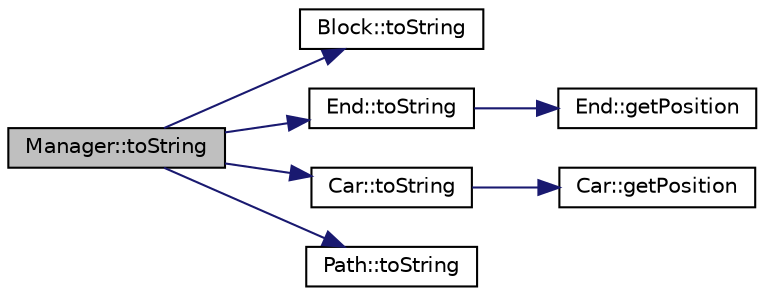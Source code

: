 digraph "Manager::toString"
{
  edge [fontname="Helvetica",fontsize="10",labelfontname="Helvetica",labelfontsize="10"];
  node [fontname="Helvetica",fontsize="10",shape=record];
  rankdir="LR";
  Node1 [label="Manager::toString",height=0.2,width=0.4,color="black", fillcolor="grey75", style="filled" fontcolor="black"];
  Node1 -> Node2 [color="midnightblue",fontsize="10",style="solid",fontname="Helvetica"];
  Node2 [label="Block::toString",height=0.2,width=0.4,color="black", fillcolor="white", style="filled",URL="$class_block.html#a012fdf4452ee116b61948e7cdf0475ca"];
  Node1 -> Node3 [color="midnightblue",fontsize="10",style="solid",fontname="Helvetica"];
  Node3 [label="End::toString",height=0.2,width=0.4,color="black", fillcolor="white", style="filled",URL="$class_end.html#a842b7c55b27248102aee289c1337275b"];
  Node3 -> Node4 [color="midnightblue",fontsize="10",style="solid",fontname="Helvetica"];
  Node4 [label="End::getPosition",height=0.2,width=0.4,color="black", fillcolor="white", style="filled",URL="$class_end.html#ac1365bd526e9ca1f5c8e9d80dc750a36"];
  Node1 -> Node5 [color="midnightblue",fontsize="10",style="solid",fontname="Helvetica"];
  Node5 [label="Car::toString",height=0.2,width=0.4,color="black", fillcolor="white", style="filled",URL="$class_car.html#afb39c5a80ff1977ee13cb1e5cdf2fecd"];
  Node5 -> Node6 [color="midnightblue",fontsize="10",style="solid",fontname="Helvetica"];
  Node6 [label="Car::getPosition",height=0.2,width=0.4,color="black", fillcolor="white", style="filled",URL="$class_car.html#a20dd521474ee36b144bde58e3359eed6"];
  Node1 -> Node7 [color="midnightblue",fontsize="10",style="solid",fontname="Helvetica"];
  Node7 [label="Path::toString",height=0.2,width=0.4,color="black", fillcolor="white", style="filled",URL="$class_path.html#ae9094dd83cfcbe9139a41f7aabda84ce"];
}
